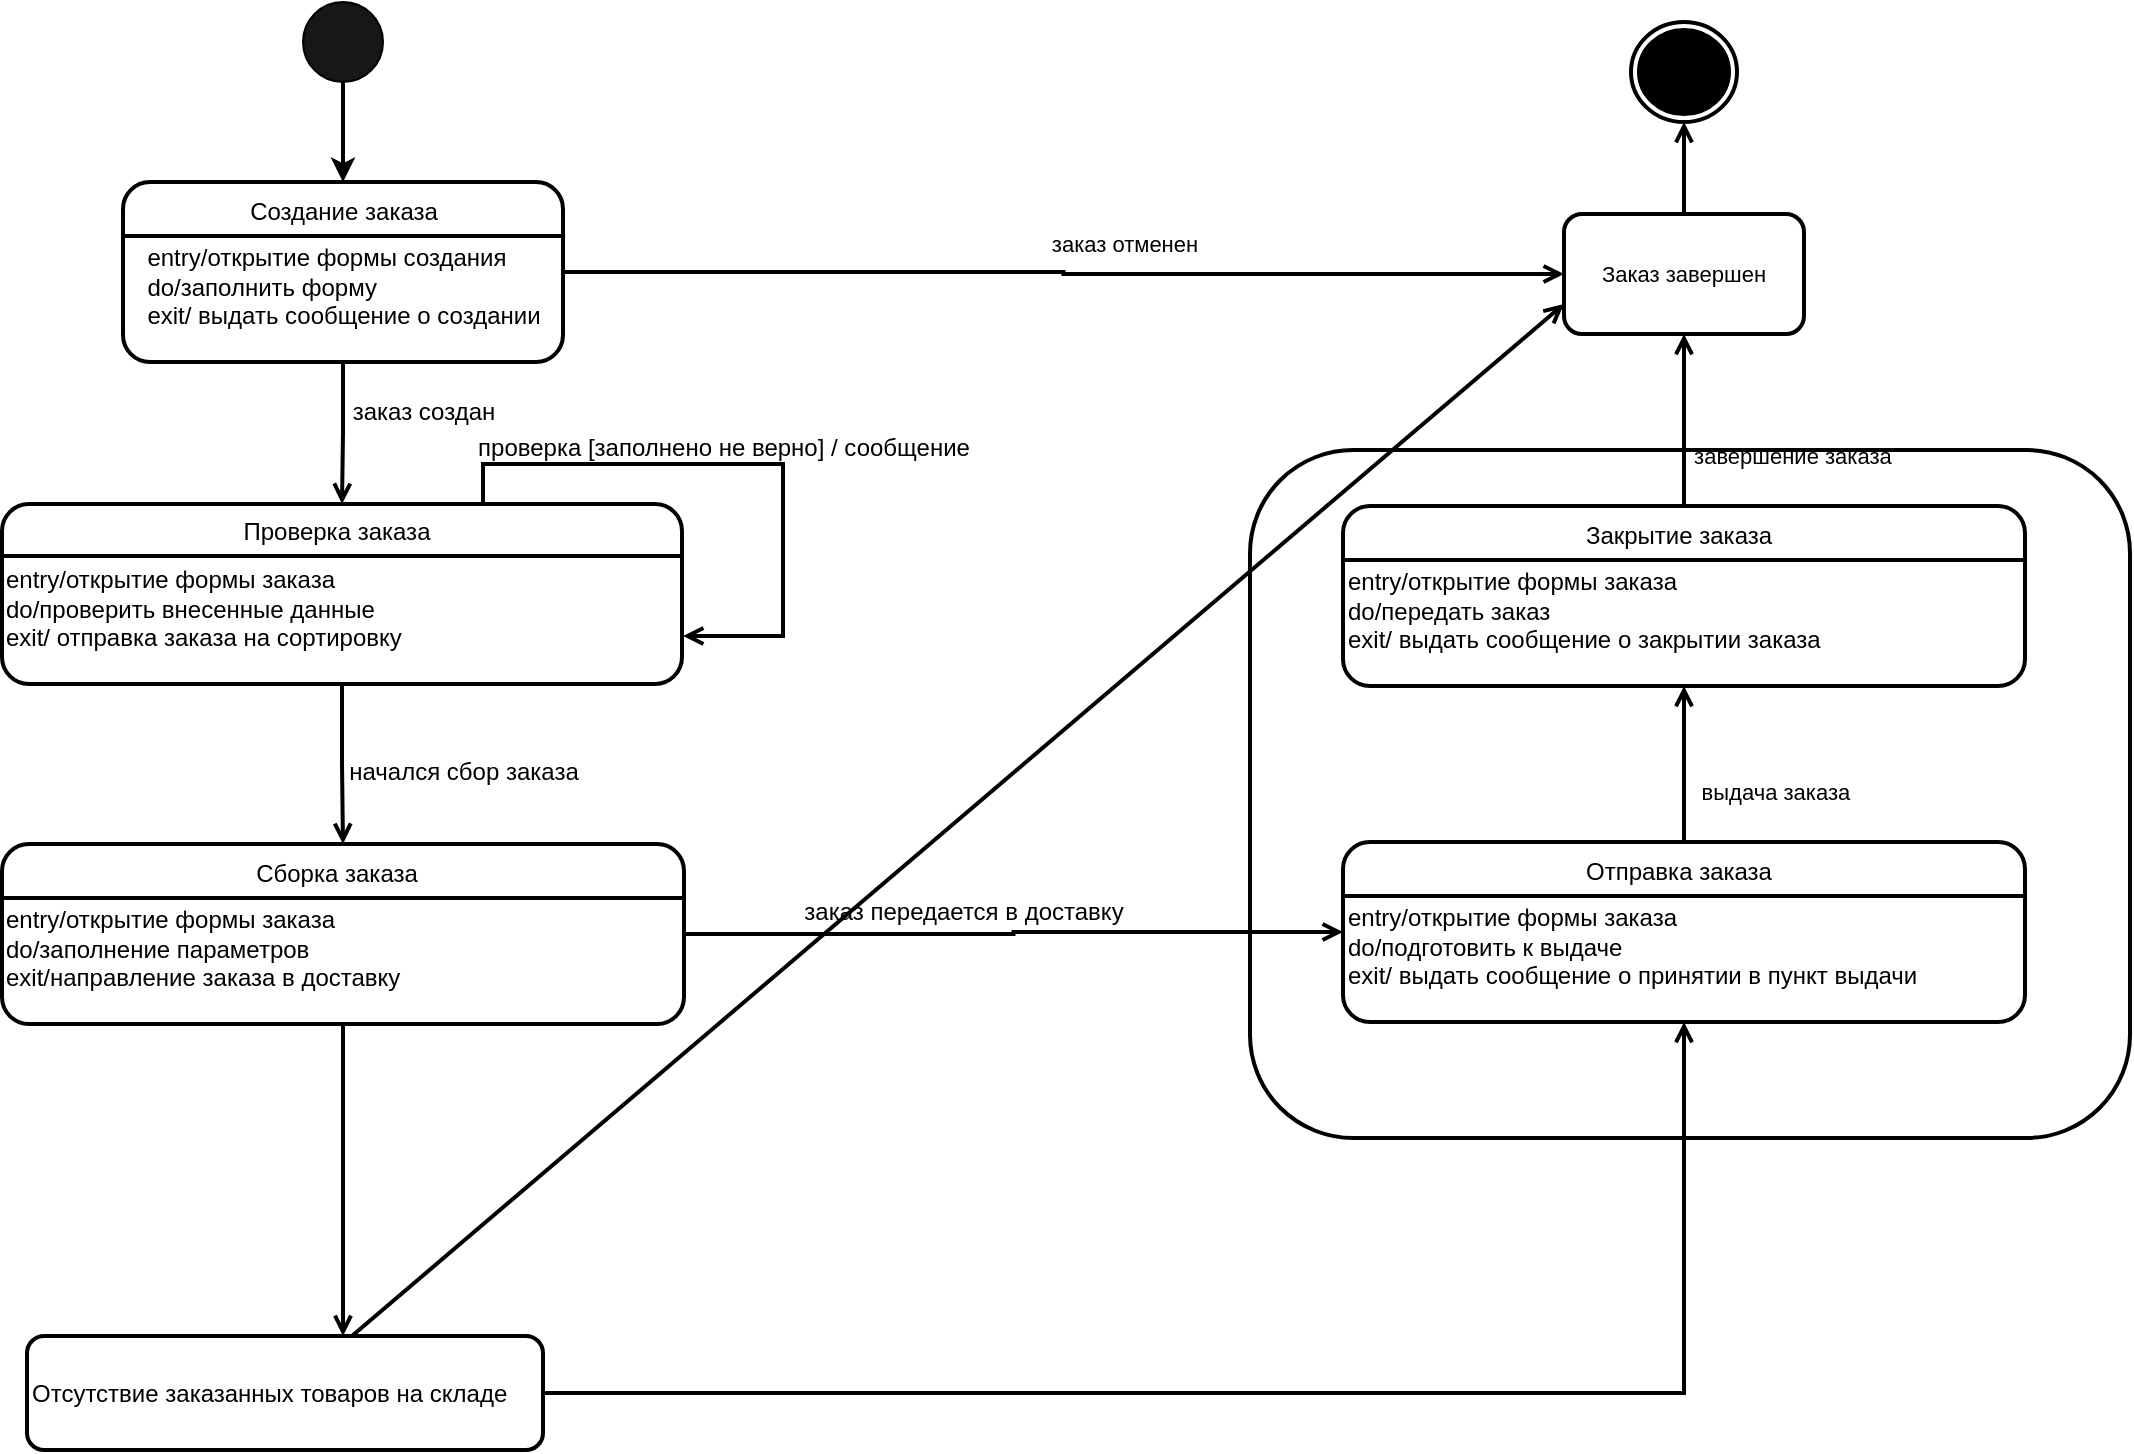 <mxfile version="17.1.2" type="github">
  <diagram id="F7jyL7If3wbzwEIjKYng" name="Страница 1">
    <mxGraphModel dx="1310" dy="915" grid="0" gridSize="10" guides="1" tooltips="1" connect="1" arrows="1" fold="1" page="1" pageScale="1" pageWidth="827" pageHeight="1169" math="0" shadow="0">
      <root>
        <mxCell id="0" />
        <mxCell id="1" parent="0" />
        <mxCell id="yqMyO5HH0kr5PIplg-x9-44" value="" style="rounded=1;whiteSpace=wrap;html=1;fontSize=11;strokeWidth=2;fillColor=none;" vertex="1" parent="1">
          <mxGeometry x="827" y="443" width="440" height="344" as="geometry" />
        </mxCell>
        <mxCell id="yqMyO5HH0kr5PIplg-x9-4" style="edgeStyle=orthogonalEdgeStyle;rounded=0;orthogonalLoop=1;jettySize=auto;html=1;strokeWidth=2;" edge="1" parent="1" source="yqMyO5HH0kr5PIplg-x9-1" target="yqMyO5HH0kr5PIplg-x9-3">
          <mxGeometry relative="1" as="geometry" />
        </mxCell>
        <mxCell id="yqMyO5HH0kr5PIplg-x9-1" value="" style="ellipse;whiteSpace=wrap;html=1;fillColor=#171717;" vertex="1" parent="1">
          <mxGeometry x="353.5" y="219" width="40" height="40" as="geometry" />
        </mxCell>
        <mxCell id="yqMyO5HH0kr5PIplg-x9-8" value="" style="edgeStyle=orthogonalEdgeStyle;rounded=0;orthogonalLoop=1;jettySize=auto;html=1;strokeWidth=2;endArrow=open;endFill=0;" edge="1" parent="1" source="yqMyO5HH0kr5PIplg-x9-3" target="yqMyO5HH0kr5PIplg-x9-7">
          <mxGeometry relative="1" as="geometry" />
        </mxCell>
        <mxCell id="yqMyO5HH0kr5PIplg-x9-38" style="edgeStyle=orthogonalEdgeStyle;rounded=0;orthogonalLoop=1;jettySize=auto;html=1;entryX=0;entryY=0.5;entryDx=0;entryDy=0;fontSize=11;endArrow=open;endFill=0;strokeWidth=2;" edge="1" parent="1" source="yqMyO5HH0kr5PIplg-x9-3" target="yqMyO5HH0kr5PIplg-x9-30">
          <mxGeometry relative="1" as="geometry" />
        </mxCell>
        <mxCell id="yqMyO5HH0kr5PIplg-x9-3" value="&lt;div style=&quot;text-align: left&quot;&gt;&lt;span&gt;&lt;br&gt;&lt;/span&gt;&lt;/div&gt;&lt;div style=&quot;text-align: left&quot;&gt;&lt;span&gt;entry/открытие формы создания&lt;/span&gt;&lt;/div&gt;&lt;div style=&quot;text-align: left&quot;&gt;do/заполнить форму&lt;/div&gt;&lt;div style=&quot;text-align: left&quot;&gt;exit/ выдать сообщение о создании&lt;/div&gt;" style="rounded=1;whiteSpace=wrap;html=1;strokeWidth=2;" vertex="1" parent="1">
          <mxGeometry x="263.5" y="309" width="220" height="90" as="geometry" />
        </mxCell>
        <mxCell id="yqMyO5HH0kr5PIplg-x9-5" value="" style="line;strokeWidth=2;fillColor=none;align=left;verticalAlign=middle;spacingTop=-1;spacingLeft=3;spacingRight=3;rotatable=0;labelPosition=right;points=[];portConstraint=eastwest;" vertex="1" parent="1">
          <mxGeometry x="263.5" y="332" width="220" height="8" as="geometry" />
        </mxCell>
        <mxCell id="yqMyO5HH0kr5PIplg-x9-6" value="&lt;span&gt;Создание заказа&lt;/span&gt;" style="text;html=1;strokeColor=none;fillColor=none;align=center;verticalAlign=middle;whiteSpace=wrap;rounded=0;strokeWidth=2;" vertex="1" parent="1">
          <mxGeometry x="273.5" y="309" width="200" height="30" as="geometry" />
        </mxCell>
        <mxCell id="yqMyO5HH0kr5PIplg-x9-11" value="" style="group" vertex="1" connectable="0" parent="1">
          <mxGeometry x="203" y="469" width="341" height="91" as="geometry" />
        </mxCell>
        <mxCell id="yqMyO5HH0kr5PIplg-x9-7" value="&lt;div&gt;&lt;span&gt;&lt;br&gt;&lt;/span&gt;&lt;/div&gt;&lt;div&gt;&lt;span&gt;entry/открытие формы заказа&lt;/span&gt;&lt;/div&gt;&lt;div&gt;do/проверить внесенные данные&lt;/div&gt;&lt;div&gt;exit/ отправка заказа на сортировку&lt;/div&gt;" style="rounded=1;whiteSpace=wrap;html=1;strokeWidth=2;movable=1;resizable=1;rotatable=1;deletable=1;editable=1;connectable=1;container=1;align=left;" vertex="1" parent="yqMyO5HH0kr5PIplg-x9-11">
          <mxGeometry y="1" width="340" height="90" as="geometry" />
        </mxCell>
        <mxCell id="yqMyO5HH0kr5PIplg-x9-9" value="&lt;span&gt;Проверка заказа&lt;/span&gt;" style="text;html=1;strokeColor=none;fillColor=none;align=center;verticalAlign=middle;whiteSpace=wrap;rounded=0;strokeWidth=2;movable=1;resizable=1;rotatable=1;deletable=1;editable=1;connectable=1;" vertex="1" parent="yqMyO5HH0kr5PIplg-x9-11">
          <mxGeometry x="45" width="245" height="30" as="geometry" />
        </mxCell>
        <mxCell id="yqMyO5HH0kr5PIplg-x9-10" value="" style="line;strokeWidth=2;fillColor=none;align=left;verticalAlign=middle;spacingTop=-1;spacingLeft=3;spacingRight=3;rotatable=1;labelPosition=right;points=[];portConstraint=eastwest;movable=1;resizable=1;deletable=1;editable=1;connectable=1;" vertex="1" parent="yqMyO5HH0kr5PIplg-x9-11">
          <mxGeometry x="1" y="23" width="340" height="8" as="geometry" />
        </mxCell>
        <mxCell id="yqMyO5HH0kr5PIplg-x9-23" value="" style="edgeStyle=orthogonalEdgeStyle;rounded=0;orthogonalLoop=1;jettySize=auto;html=1;endArrow=open;endFill=0;strokeWidth=2;" edge="1" parent="1" source="yqMyO5HH0kr5PIplg-x9-12" target="yqMyO5HH0kr5PIplg-x9-20">
          <mxGeometry relative="1" as="geometry" />
        </mxCell>
        <mxCell id="yqMyO5HH0kr5PIplg-x9-45" style="edgeStyle=orthogonalEdgeStyle;rounded=0;orthogonalLoop=1;jettySize=auto;html=1;fontSize=11;endArrow=open;endFill=0;strokeWidth=2;" edge="1" parent="1" source="yqMyO5HH0kr5PIplg-x9-12" target="yqMyO5HH0kr5PIplg-x9-41">
          <mxGeometry relative="1" as="geometry">
            <Array as="points">
              <mxPoint x="374" y="935" />
              <mxPoint x="374" y="935" />
            </Array>
          </mxGeometry>
        </mxCell>
        <mxCell id="yqMyO5HH0kr5PIplg-x9-12" value="&lt;div&gt;&lt;span&gt;&lt;br&gt;&lt;/span&gt;&lt;/div&gt;&lt;div&gt;&lt;span&gt;entry/открытие формы заказа&lt;/span&gt;&lt;/div&gt;&lt;div&gt;do/заполнение параметров&lt;/div&gt;&lt;div&gt;exit/направление заказа в доставку&lt;/div&gt;" style="rounded=1;whiteSpace=wrap;html=1;strokeWidth=2;movable=1;resizable=1;rotatable=1;deletable=1;editable=1;connectable=1;container=1;align=left;" vertex="1" parent="1">
          <mxGeometry x="203" y="640" width="341" height="90" as="geometry">
            <mxRectangle x="9.5" y="451" width="360" height="60" as="alternateBounds" />
          </mxGeometry>
        </mxCell>
        <mxCell id="yqMyO5HH0kr5PIplg-x9-14" value="Сборка заказа" style="text;html=1;strokeColor=none;fillColor=none;align=center;verticalAlign=middle;whiteSpace=wrap;rounded=0;strokeWidth=2;movable=1;resizable=1;rotatable=1;deletable=1;editable=1;connectable=1;" vertex="1" parent="yqMyO5HH0kr5PIplg-x9-12">
          <mxGeometry x="45" width="245" height="30" as="geometry" />
        </mxCell>
        <mxCell id="yqMyO5HH0kr5PIplg-x9-15" value="" style="line;strokeWidth=2;fillColor=none;align=left;verticalAlign=middle;spacingTop=-1;spacingLeft=3;spacingRight=3;rotatable=1;labelPosition=right;points=[];portConstraint=eastwest;movable=1;resizable=1;deletable=1;editable=1;connectable=1;" vertex="1" parent="yqMyO5HH0kr5PIplg-x9-12">
          <mxGeometry x="1" y="23" width="340" height="8" as="geometry" />
        </mxCell>
        <mxCell id="yqMyO5HH0kr5PIplg-x9-13" value="" style="edgeStyle=orthogonalEdgeStyle;rounded=0;orthogonalLoop=1;jettySize=auto;html=1;strokeWidth=2;endArrow=open;endFill=0;" edge="1" parent="1" source="yqMyO5HH0kr5PIplg-x9-7" target="yqMyO5HH0kr5PIplg-x9-12">
          <mxGeometry relative="1" as="geometry" />
        </mxCell>
        <mxCell id="yqMyO5HH0kr5PIplg-x9-17" style="edgeStyle=orthogonalEdgeStyle;rounded=0;orthogonalLoop=1;jettySize=auto;html=1;entryX=1;entryY=0.844;entryDx=0;entryDy=0;entryPerimeter=0;strokeWidth=2;endArrow=open;endFill=0;" edge="1" parent="1">
          <mxGeometry relative="1" as="geometry">
            <mxPoint x="443.5" y="469" as="sourcePoint" />
            <mxPoint x="543.5" y="535.96" as="targetPoint" />
            <Array as="points">
              <mxPoint x="443.5" y="469" />
              <mxPoint x="443.5" y="450" />
              <mxPoint x="593.5" y="450" />
              <mxPoint x="593.5" y="536" />
            </Array>
          </mxGeometry>
        </mxCell>
        <mxCell id="yqMyO5HH0kr5PIplg-x9-18" value="заказ создан" style="text;html=1;strokeColor=none;fillColor=none;align=center;verticalAlign=middle;whiteSpace=wrap;rounded=0;" vertex="1" parent="1">
          <mxGeometry x="373.5" y="409" width="80" height="30" as="geometry" />
        </mxCell>
        <mxCell id="yqMyO5HH0kr5PIplg-x9-19" value="проверка [заполнено не верно] / сообщение" style="text;html=1;strokeColor=none;fillColor=none;align=center;verticalAlign=middle;whiteSpace=wrap;rounded=0;" vertex="1" parent="1">
          <mxGeometry x="433.5" y="427" width="260" height="30" as="geometry" />
        </mxCell>
        <mxCell id="yqMyO5HH0kr5PIplg-x9-27" value="" style="edgeStyle=orthogonalEdgeStyle;rounded=0;orthogonalLoop=1;jettySize=auto;html=1;endArrow=open;endFill=0;strokeWidth=2;" edge="1" parent="1" source="yqMyO5HH0kr5PIplg-x9-20" target="yqMyO5HH0kr5PIplg-x9-24">
          <mxGeometry relative="1" as="geometry" />
        </mxCell>
        <mxCell id="yqMyO5HH0kr5PIplg-x9-20" value="&lt;div&gt;&lt;span&gt;&lt;br&gt;&lt;/span&gt;&lt;/div&gt;&lt;div&gt;&lt;span&gt;entry/открытие формы заказа&lt;/span&gt;&lt;/div&gt;&lt;div&gt;do/подготовить к выдаче&lt;/div&gt;&lt;div&gt;exit/ выдать сообщение о принятии в пункт выдачи&lt;/div&gt;" style="rounded=1;whiteSpace=wrap;html=1;strokeWidth=2;movable=1;resizable=1;rotatable=1;deletable=1;editable=1;connectable=1;container=1;align=left;" vertex="1" parent="1">
          <mxGeometry x="873.5" y="639" width="341" height="90" as="geometry">
            <mxRectangle x="9.5" y="451" width="360" height="60" as="alternateBounds" />
          </mxGeometry>
        </mxCell>
        <mxCell id="yqMyO5HH0kr5PIplg-x9-21" value="Отправка заказа" style="text;html=1;strokeColor=none;fillColor=none;align=center;verticalAlign=middle;whiteSpace=wrap;rounded=0;strokeWidth=2;movable=1;resizable=1;rotatable=1;deletable=1;editable=1;connectable=1;" vertex="1" parent="yqMyO5HH0kr5PIplg-x9-20">
          <mxGeometry x="45" width="245" height="30" as="geometry" />
        </mxCell>
        <mxCell id="yqMyO5HH0kr5PIplg-x9-22" value="" style="line;strokeWidth=2;fillColor=none;align=left;verticalAlign=middle;spacingTop=-1;spacingLeft=3;spacingRight=3;rotatable=1;labelPosition=right;points=[];portConstraint=eastwest;movable=1;resizable=1;deletable=1;editable=1;connectable=1;" vertex="1" parent="yqMyO5HH0kr5PIplg-x9-20">
          <mxGeometry x="1" y="23" width="340" height="8" as="geometry" />
        </mxCell>
        <mxCell id="yqMyO5HH0kr5PIplg-x9-31" style="edgeStyle=orthogonalEdgeStyle;rounded=0;orthogonalLoop=1;jettySize=auto;html=1;entryX=0.5;entryY=1;entryDx=0;entryDy=0;fontSize=11;endArrow=open;endFill=0;strokeWidth=2;" edge="1" parent="1" source="yqMyO5HH0kr5PIplg-x9-24" target="yqMyO5HH0kr5PIplg-x9-30">
          <mxGeometry relative="1" as="geometry" />
        </mxCell>
        <mxCell id="yqMyO5HH0kr5PIplg-x9-24" value="&lt;div&gt;&lt;span&gt;&lt;br&gt;&lt;/span&gt;&lt;/div&gt;&lt;div&gt;&lt;span&gt;entry/открытие формы заказа&lt;/span&gt;&lt;/div&gt;&lt;div&gt;do/передать заказ&lt;/div&gt;&lt;div&gt;exit/ выдать сообщение о закрытии заказа&lt;/div&gt;" style="rounded=1;whiteSpace=wrap;html=1;strokeWidth=2;movable=1;resizable=1;rotatable=1;deletable=1;editable=1;connectable=1;container=1;align=left;" vertex="1" parent="1">
          <mxGeometry x="873.5" y="471" width="341" height="90" as="geometry">
            <mxRectangle x="9.5" y="451" width="360" height="60" as="alternateBounds" />
          </mxGeometry>
        </mxCell>
        <mxCell id="yqMyO5HH0kr5PIplg-x9-25" value="Закрытие заказа" style="text;html=1;strokeColor=none;fillColor=none;align=center;verticalAlign=middle;whiteSpace=wrap;rounded=0;strokeWidth=2;movable=1;resizable=1;rotatable=1;deletable=1;editable=1;connectable=1;" vertex="1" parent="yqMyO5HH0kr5PIplg-x9-24">
          <mxGeometry x="45" width="245" height="30" as="geometry" />
        </mxCell>
        <mxCell id="yqMyO5HH0kr5PIplg-x9-26" value="" style="line;strokeWidth=2;fillColor=none;align=left;verticalAlign=middle;spacingTop=-1;spacingLeft=3;spacingRight=3;rotatable=1;labelPosition=right;points=[];portConstraint=eastwest;movable=1;resizable=1;deletable=1;editable=1;connectable=1;" vertex="1" parent="yqMyO5HH0kr5PIplg-x9-24">
          <mxGeometry x="1" y="23" width="340" height="8" as="geometry" />
        </mxCell>
        <mxCell id="yqMyO5HH0kr5PIplg-x9-28" value="" style="ellipse;html=1;shape=endState;fillColor=#000000;strokeColor=#000000;strokeWidth=2;" vertex="1" parent="1">
          <mxGeometry x="1017.5" y="229" width="53" height="50" as="geometry" />
        </mxCell>
        <mxCell id="yqMyO5HH0kr5PIplg-x9-32" style="edgeStyle=orthogonalEdgeStyle;rounded=0;orthogonalLoop=1;jettySize=auto;html=1;entryX=0.5;entryY=1;entryDx=0;entryDy=0;fontSize=11;endArrow=open;endFill=0;strokeWidth=2;" edge="1" parent="1" source="yqMyO5HH0kr5PIplg-x9-30" target="yqMyO5HH0kr5PIplg-x9-28">
          <mxGeometry relative="1" as="geometry" />
        </mxCell>
        <mxCell id="yqMyO5HH0kr5PIplg-x9-30" value="Заказ завершен" style="rounded=1;whiteSpace=wrap;html=1;fontSize=11;strokeWidth=2;" vertex="1" parent="1">
          <mxGeometry x="984" y="325" width="120" height="60" as="geometry" />
        </mxCell>
        <mxCell id="yqMyO5HH0kr5PIplg-x9-33" value="начался сбор заказа" style="text;html=1;strokeColor=none;fillColor=none;align=center;verticalAlign=middle;whiteSpace=wrap;rounded=0;" vertex="1" parent="1">
          <mxGeometry x="373.5" y="589" width="120" height="30" as="geometry" />
        </mxCell>
        <mxCell id="yqMyO5HH0kr5PIplg-x9-34" value="заказ передается в доставку" style="text;html=1;strokeColor=none;fillColor=none;align=center;verticalAlign=middle;whiteSpace=wrap;rounded=0;" vertex="1" parent="1">
          <mxGeometry x="573.5" y="659" width="220" height="30" as="geometry" />
        </mxCell>
        <mxCell id="yqMyO5HH0kr5PIplg-x9-36" value="выдача заказа&amp;nbsp;" style="text;html=1;strokeColor=none;fillColor=none;align=center;verticalAlign=middle;whiteSpace=wrap;rounded=0;fontSize=11;" vertex="1" parent="1">
          <mxGeometry x="1044" y="599" width="95" height="30" as="geometry" />
        </mxCell>
        <mxCell id="yqMyO5HH0kr5PIplg-x9-37" value="завершение заказа&amp;nbsp;" style="text;html=1;strokeColor=none;fillColor=none;align=center;verticalAlign=middle;whiteSpace=wrap;rounded=0;fontSize=11;" vertex="1" parent="1">
          <mxGeometry x="1044" y="431" width="112" height="30" as="geometry" />
        </mxCell>
        <mxCell id="yqMyO5HH0kr5PIplg-x9-39" value="заказ отменен" style="text;html=1;strokeColor=none;fillColor=none;align=center;verticalAlign=middle;whiteSpace=wrap;rounded=0;fontSize=11;" vertex="1" parent="1">
          <mxGeometry x="705" y="325" width="118.5" height="30" as="geometry" />
        </mxCell>
        <mxCell id="yqMyO5HH0kr5PIplg-x9-47" style="rounded=0;orthogonalLoop=1;jettySize=auto;html=1;entryX=0;entryY=0.75;entryDx=0;entryDy=0;fontSize=11;endArrow=open;endFill=0;strokeWidth=2;" edge="1" parent="1" source="yqMyO5HH0kr5PIplg-x9-41" target="yqMyO5HH0kr5PIplg-x9-30">
          <mxGeometry relative="1" as="geometry" />
        </mxCell>
        <mxCell id="yqMyO5HH0kr5PIplg-x9-48" style="edgeStyle=orthogonalEdgeStyle;rounded=0;orthogonalLoop=1;jettySize=auto;html=1;fontSize=11;endArrow=open;endFill=0;strokeWidth=2;" edge="1" parent="1" source="yqMyO5HH0kr5PIplg-x9-41" target="yqMyO5HH0kr5PIplg-x9-20">
          <mxGeometry relative="1" as="geometry" />
        </mxCell>
        <mxCell id="yqMyO5HH0kr5PIplg-x9-41" value="Отсутствие заказанных товаров на складе" style="rounded=1;whiteSpace=wrap;html=1;strokeWidth=2;movable=1;resizable=1;rotatable=1;deletable=1;editable=1;connectable=1;container=1;align=left;" vertex="1" parent="1">
          <mxGeometry x="215.5" y="886" width="258" height="57" as="geometry">
            <mxRectangle x="9.5" y="451" width="360" height="60" as="alternateBounds" />
          </mxGeometry>
        </mxCell>
      </root>
    </mxGraphModel>
  </diagram>
</mxfile>
